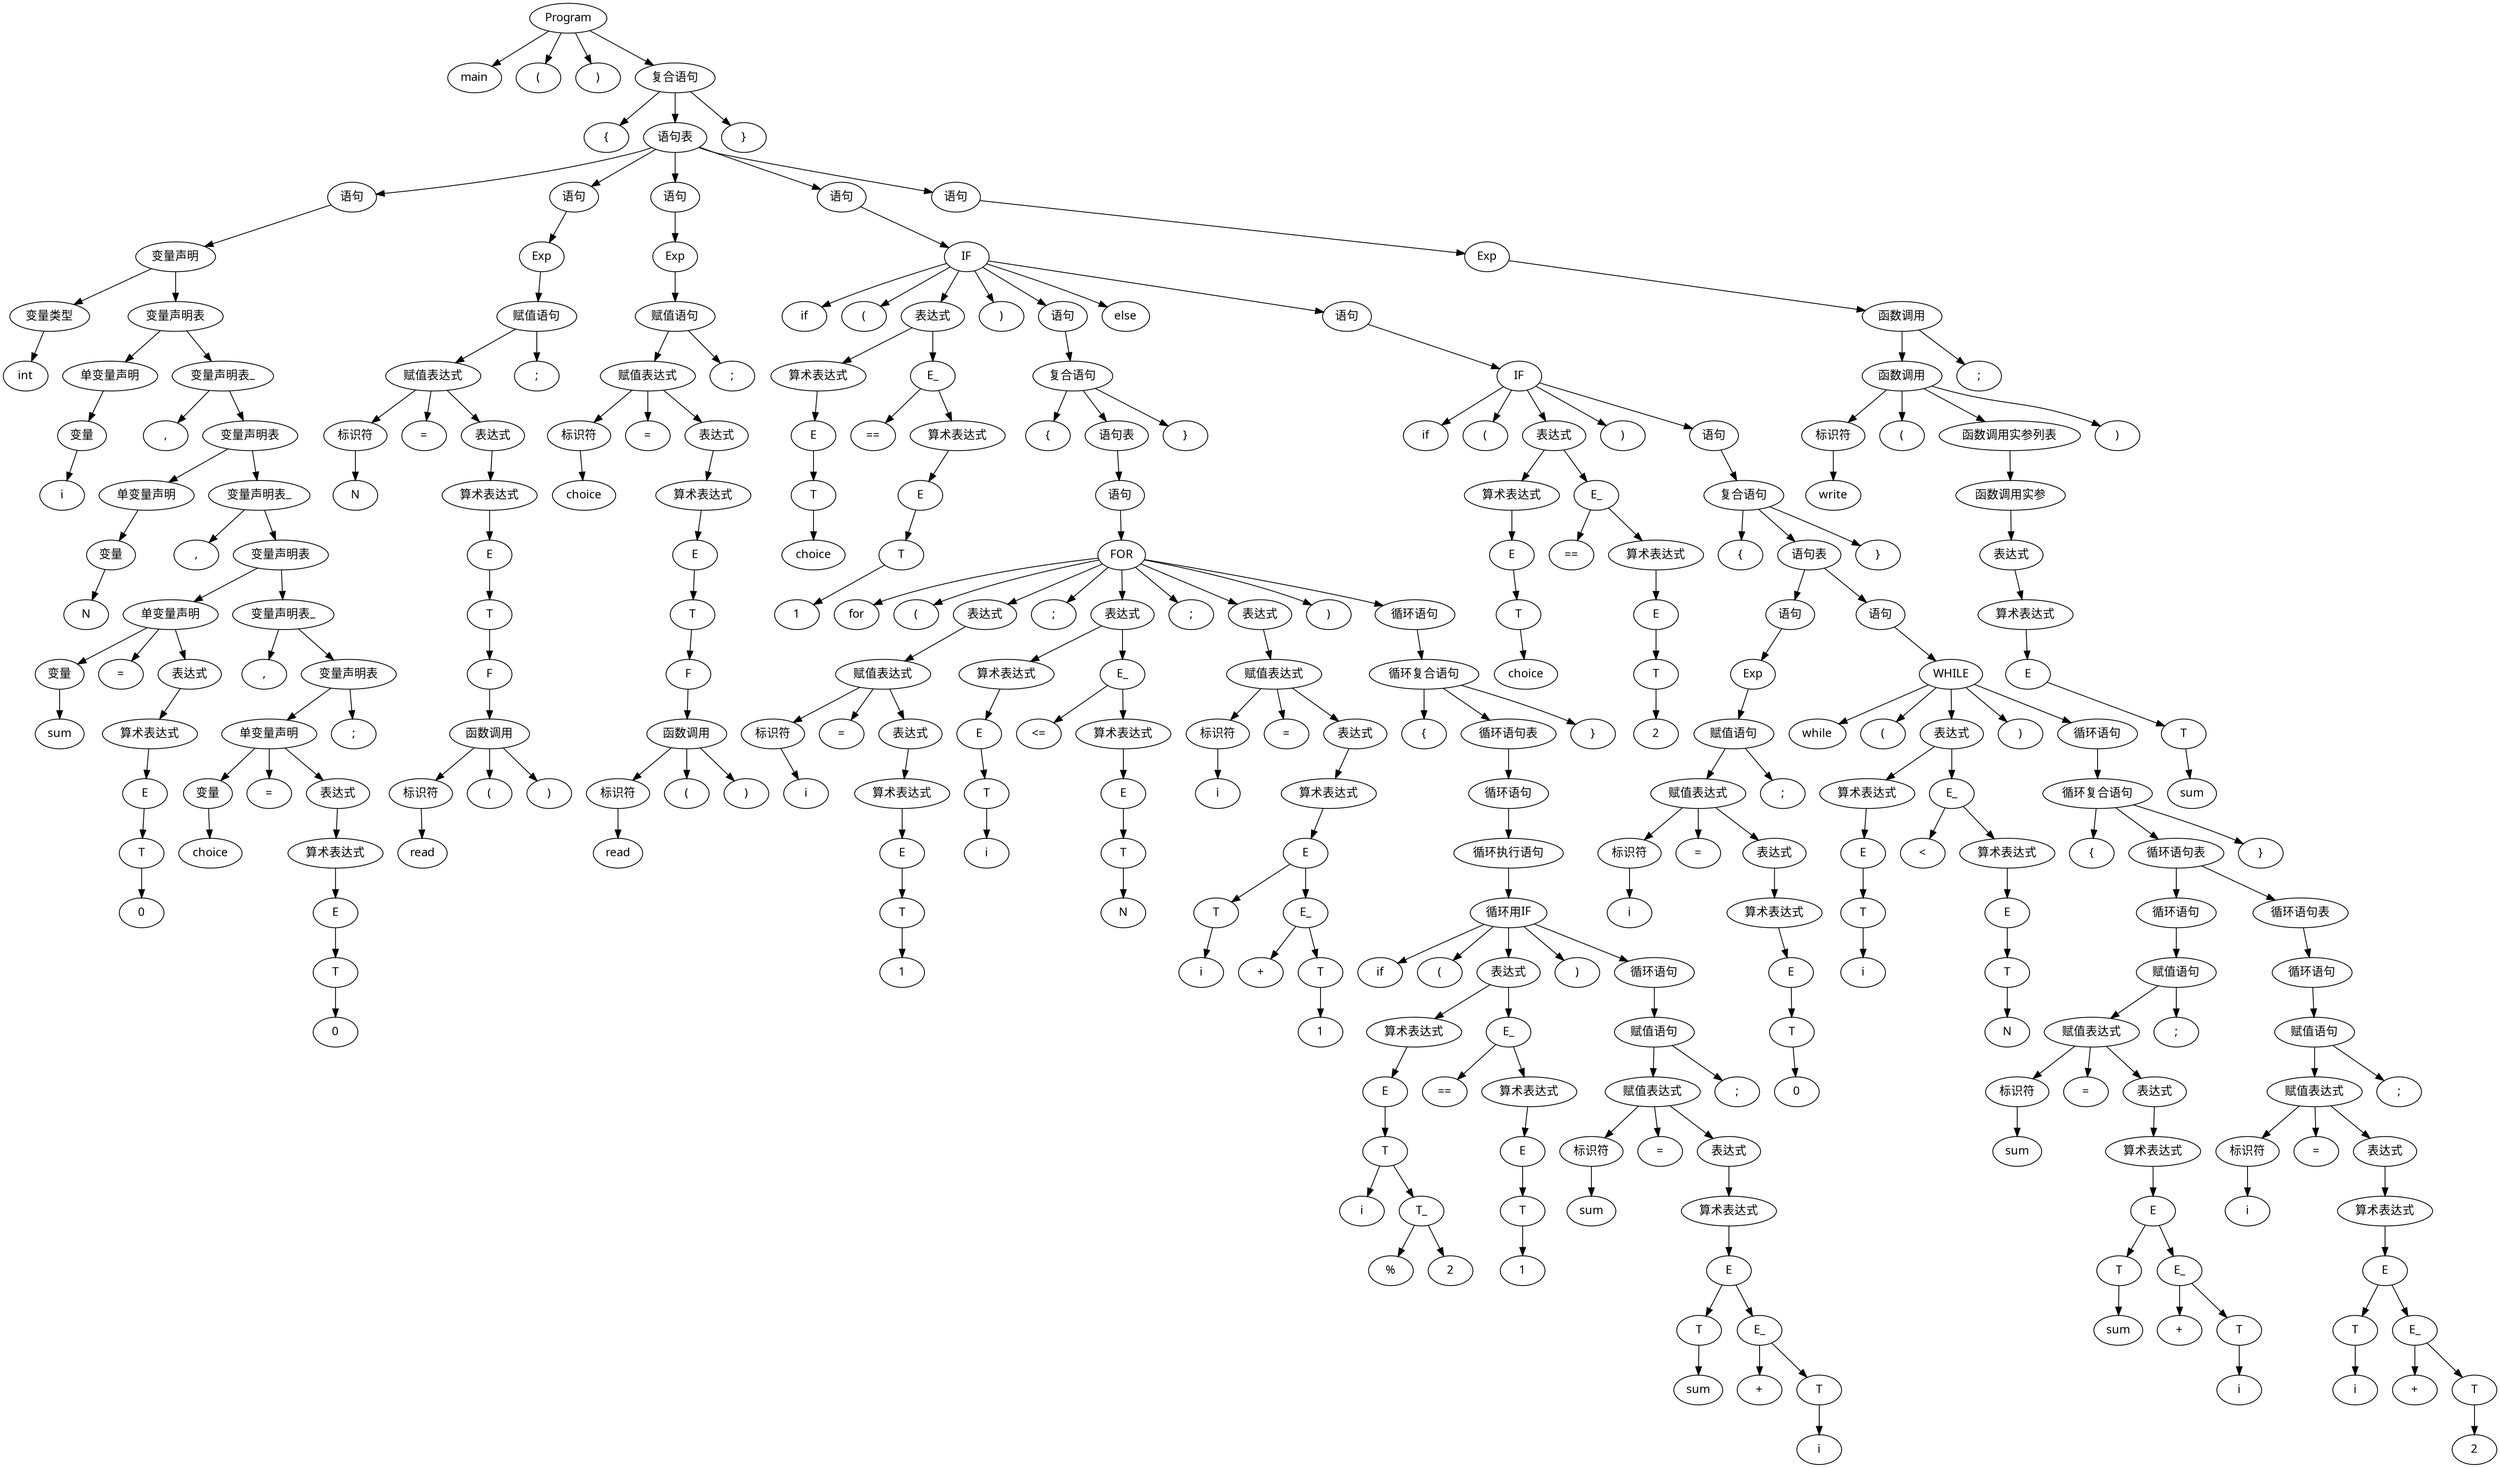// test2.7.txt
digraph {
	node [fontname="Microsoft YaHei"]
	1 [label=Program]
	2 [label=main]
	3 [label="("]
	4 [label=")"]
	5 [label="复合语句"]
	6 [label="{"]
	7 [label="语句表"]
	8 [label="语句"]
	9 [label="变量声明"]
	10 [label="变量类型"]
	11 [label=int]
	12 [label="变量声明表"]
	13 [label="单变量声明"]
	14 [label="变量"]
	15 [label=i]
	16 [label="变量声明表_"]
	17 [label=","]
	18 [label="变量声明表"]
	19 [label="单变量声明"]
	20 [label="变量"]
	21 [label=N]
	22 [label="变量声明表_"]
	23 [label=","]
	24 [label="变量声明表"]
	25 [label="单变量声明"]
	26 [label="变量"]
	27 [label=sum]
	28 [label="="]
	29 [label="表达式"]
	30 [label="算术表达式"]
	31 [label=E]
	32 [label=T]
	33 [label=0]
	34 [label="变量声明表_"]
	35 [label=","]
	36 [label="变量声明表"]
	37 [label="单变量声明"]
	38 [label="变量"]
	39 [label=choice]
	40 [label="="]
	41 [label="表达式"]
	42 [label="算术表达式"]
	43 [label=E]
	44 [label=T]
	45 [label=0]
	46 [label=";"]
	47 [label="语句"]
	48 [label=Exp]
	49 [label="赋值语句"]
	50 [label="赋值表达式"]
	51 [label="标识符"]
	52 [label=N]
	53 [label="="]
	54 [label="表达式"]
	55 [label="算术表达式"]
	56 [label=E]
	57 [label=T]
	58 [label=F]
	59 [label="函数调用"]
	60 [label="标识符"]
	61 [label=read]
	62 [label="("]
	63 [label=")"]
	64 [label=";"]
	65 [label="语句"]
	66 [label=Exp]
	67 [label="赋值语句"]
	68 [label="赋值表达式"]
	69 [label="标识符"]
	70 [label=choice]
	71 [label="="]
	72 [label="表达式"]
	73 [label="算术表达式"]
	74 [label=E]
	75 [label=T]
	76 [label=F]
	77 [label="函数调用"]
	78 [label="标识符"]
	79 [label=read]
	80 [label="("]
	81 [label=")"]
	82 [label=";"]
	83 [label="语句"]
	84 [label=IF]
	85 [label=if]
	86 [label="("]
	87 [label="表达式"]
	88 [label="算术表达式"]
	89 [label=E]
	90 [label=T]
	91 [label=choice]
	92 [label=E_]
	93 [label="=="]
	94 [label="算术表达式"]
	95 [label=E]
	96 [label=T]
	97 [label=1]
	98 [label=")"]
	99 [label="语句"]
	100 [label="复合语句"]
	101 [label="{"]
	102 [label="语句表"]
	103 [label="语句"]
	104 [label=FOR]
	105 [label=for]
	106 [label="("]
	107 [label="表达式"]
	108 [label="赋值表达式"]
	109 [label="标识符"]
	110 [label=i]
	111 [label="="]
	112 [label="表达式"]
	113 [label="算术表达式"]
	114 [label=E]
	115 [label=T]
	116 [label=1]
	117 [label=";"]
	118 [label="表达式"]
	119 [label="算术表达式"]
	120 [label=E]
	121 [label=T]
	122 [label=i]
	123 [label=E_]
	124 [label="<="]
	125 [label="算术表达式"]
	126 [label=E]
	127 [label=T]
	128 [label=N]
	129 [label=";"]
	130 [label="表达式"]
	131 [label="赋值表达式"]
	132 [label="标识符"]
	133 [label=i]
	134 [label="="]
	135 [label="表达式"]
	136 [label="算术表达式"]
	137 [label=E]
	138 [label=T]
	139 [label=i]
	140 [label=E_]
	141 [label="+"]
	142 [label=T]
	143 [label=1]
	144 [label=")"]
	145 [label="循环语句"]
	146 [label="循环复合语句"]
	147 [label="{"]
	148 [label="循环语句表"]
	149 [label="循环语句"]
	150 [label="循环执行语句"]
	151 [label="循环用IF"]
	152 [label=if]
	153 [label="("]
	154 [label="表达式"]
	155 [label="算术表达式"]
	156 [label=E]
	157 [label=T]
	158 [label=i]
	159 [label=T_]
	160 [label="%"]
	161 [label=2]
	162 [label=E_]
	163 [label="=="]
	164 [label="算术表达式"]
	165 [label=E]
	166 [label=T]
	167 [label=1]
	168 [label=")"]
	169 [label="循环语句"]
	170 [label="赋值语句"]
	171 [label="赋值表达式"]
	172 [label="标识符"]
	173 [label=sum]
	174 [label="="]
	175 [label="表达式"]
	176 [label="算术表达式"]
	177 [label=E]
	178 [label=T]
	179 [label=sum]
	180 [label=E_]
	181 [label="+"]
	182 [label=T]
	183 [label=i]
	184 [label=";"]
	185 [label="}"]
	186 [label="}"]
	187 [label=else]
	188 [label="语句"]
	189 [label=IF]
	190 [label=if]
	191 [label="("]
	192 [label="表达式"]
	193 [label="算术表达式"]
	194 [label=E]
	195 [label=T]
	196 [label=choice]
	197 [label=E_]
	198 [label="=="]
	199 [label="算术表达式"]
	200 [label=E]
	201 [label=T]
	202 [label=2]
	203 [label=")"]
	204 [label="语句"]
	205 [label="复合语句"]
	206 [label="{"]
	207 [label="语句表"]
	208 [label="语句"]
	209 [label=Exp]
	210 [label="赋值语句"]
	211 [label="赋值表达式"]
	212 [label="标识符"]
	213 [label=i]
	214 [label="="]
	215 [label="表达式"]
	216 [label="算术表达式"]
	217 [label=E]
	218 [label=T]
	219 [label=0]
	220 [label=";"]
	221 [label="语句"]
	222 [label=WHILE]
	223 [label=while]
	224 [label="("]
	225 [label="表达式"]
	226 [label="算术表达式"]
	227 [label=E]
	228 [label=T]
	229 [label=i]
	230 [label=E_]
	231 [label="<"]
	232 [label="算术表达式"]
	233 [label=E]
	234 [label=T]
	235 [label=N]
	236 [label=")"]
	237 [label="循环语句"]
	238 [label="循环复合语句"]
	239 [label="{"]
	240 [label="循环语句表"]
	241 [label="循环语句"]
	242 [label="赋值语句"]
	243 [label="赋值表达式"]
	244 [label="标识符"]
	245 [label=sum]
	246 [label="="]
	247 [label="表达式"]
	248 [label="算术表达式"]
	249 [label=E]
	250 [label=T]
	251 [label=sum]
	252 [label=E_]
	253 [label="+"]
	254 [label=T]
	255 [label=i]
	256 [label=";"]
	257 [label="循环语句表"]
	258 [label="循环语句"]
	259 [label="赋值语句"]
	260 [label="赋值表达式"]
	261 [label="标识符"]
	262 [label=i]
	263 [label="="]
	264 [label="表达式"]
	265 [label="算术表达式"]
	266 [label=E]
	267 [label=T]
	268 [label=i]
	269 [label=E_]
	270 [label="+"]
	271 [label=T]
	272 [label=2]
	273 [label=";"]
	274 [label="}"]
	275 [label="}"]
	276 [label="语句"]
	277 [label=Exp]
	278 [label="函数调用"]
	279 [label="函数调用"]
	280 [label="标识符"]
	281 [label=write]
	282 [label="("]
	283 [label="函数调用实参列表"]
	284 [label="函数调用实参"]
	285 [label="表达式"]
	286 [label="算术表达式"]
	287 [label=E]
	288 [label=T]
	289 [label=sum]
	290 [label=")"]
	291 [label=";"]
	292 [label="}"]
	1 -> 2
	1 -> 3
	1 -> 4
	1 -> 5
	5 -> 6
	5 -> 7
	7 -> 8
	8 -> 9
	9 -> 10
	10 -> 11
	9 -> 12
	12 -> 13
	13 -> 14
	14 -> 15
	12 -> 16
	16 -> 17
	16 -> 18
	18 -> 19
	19 -> 20
	20 -> 21
	18 -> 22
	22 -> 23
	22 -> 24
	24 -> 25
	25 -> 26
	26 -> 27
	25 -> 28
	25 -> 29
	29 -> 30
	30 -> 31
	31 -> 32
	32 -> 33
	24 -> 34
	34 -> 35
	34 -> 36
	36 -> 37
	37 -> 38
	38 -> 39
	37 -> 40
	37 -> 41
	41 -> 42
	42 -> 43
	43 -> 44
	44 -> 45
	36 -> 46
	7 -> 47
	47 -> 48
	48 -> 49
	49 -> 50
	50 -> 51
	51 -> 52
	50 -> 53
	50 -> 54
	54 -> 55
	55 -> 56
	56 -> 57
	57 -> 58
	58 -> 59
	59 -> 60
	60 -> 61
	59 -> 62
	59 -> 63
	49 -> 64
	7 -> 65
	65 -> 66
	66 -> 67
	67 -> 68
	68 -> 69
	69 -> 70
	68 -> 71
	68 -> 72
	72 -> 73
	73 -> 74
	74 -> 75
	75 -> 76
	76 -> 77
	77 -> 78
	78 -> 79
	77 -> 80
	77 -> 81
	67 -> 82
	7 -> 83
	83 -> 84
	84 -> 85
	84 -> 86
	84 -> 87
	87 -> 88
	88 -> 89
	89 -> 90
	90 -> 91
	87 -> 92
	92 -> 93
	92 -> 94
	94 -> 95
	95 -> 96
	96 -> 97
	84 -> 98
	84 -> 99
	99 -> 100
	100 -> 101
	100 -> 102
	102 -> 103
	103 -> 104
	104 -> 105
	104 -> 106
	104 -> 107
	107 -> 108
	108 -> 109
	109 -> 110
	108 -> 111
	108 -> 112
	112 -> 113
	113 -> 114
	114 -> 115
	115 -> 116
	104 -> 117
	104 -> 118
	118 -> 119
	119 -> 120
	120 -> 121
	121 -> 122
	118 -> 123
	123 -> 124
	123 -> 125
	125 -> 126
	126 -> 127
	127 -> 128
	104 -> 129
	104 -> 130
	130 -> 131
	131 -> 132
	132 -> 133
	131 -> 134
	131 -> 135
	135 -> 136
	136 -> 137
	137 -> 138
	138 -> 139
	137 -> 140
	140 -> 141
	140 -> 142
	142 -> 143
	104 -> 144
	104 -> 145
	145 -> 146
	146 -> 147
	146 -> 148
	148 -> 149
	149 -> 150
	150 -> 151
	151 -> 152
	151 -> 153
	151 -> 154
	154 -> 155
	155 -> 156
	156 -> 157
	157 -> 158
	157 -> 159
	159 -> 160
	159 -> 161
	154 -> 162
	162 -> 163
	162 -> 164
	164 -> 165
	165 -> 166
	166 -> 167
	151 -> 168
	151 -> 169
	169 -> 170
	170 -> 171
	171 -> 172
	172 -> 173
	171 -> 174
	171 -> 175
	175 -> 176
	176 -> 177
	177 -> 178
	178 -> 179
	177 -> 180
	180 -> 181
	180 -> 182
	182 -> 183
	170 -> 184
	146 -> 185
	100 -> 186
	84 -> 187
	84 -> 188
	188 -> 189
	189 -> 190
	189 -> 191
	189 -> 192
	192 -> 193
	193 -> 194
	194 -> 195
	195 -> 196
	192 -> 197
	197 -> 198
	197 -> 199
	199 -> 200
	200 -> 201
	201 -> 202
	189 -> 203
	189 -> 204
	204 -> 205
	205 -> 206
	205 -> 207
	207 -> 208
	208 -> 209
	209 -> 210
	210 -> 211
	211 -> 212
	212 -> 213
	211 -> 214
	211 -> 215
	215 -> 216
	216 -> 217
	217 -> 218
	218 -> 219
	210 -> 220
	207 -> 221
	221 -> 222
	222 -> 223
	222 -> 224
	222 -> 225
	225 -> 226
	226 -> 227
	227 -> 228
	228 -> 229
	225 -> 230
	230 -> 231
	230 -> 232
	232 -> 233
	233 -> 234
	234 -> 235
	222 -> 236
	222 -> 237
	237 -> 238
	238 -> 239
	238 -> 240
	240 -> 241
	241 -> 242
	242 -> 243
	243 -> 244
	244 -> 245
	243 -> 246
	243 -> 247
	247 -> 248
	248 -> 249
	249 -> 250
	250 -> 251
	249 -> 252
	252 -> 253
	252 -> 254
	254 -> 255
	242 -> 256
	240 -> 257
	257 -> 258
	258 -> 259
	259 -> 260
	260 -> 261
	261 -> 262
	260 -> 263
	260 -> 264
	264 -> 265
	265 -> 266
	266 -> 267
	267 -> 268
	266 -> 269
	269 -> 270
	269 -> 271
	271 -> 272
	259 -> 273
	238 -> 274
	205 -> 275
	7 -> 276
	276 -> 277
	277 -> 278
	278 -> 279
	279 -> 280
	280 -> 281
	279 -> 282
	279 -> 283
	283 -> 284
	284 -> 285
	285 -> 286
	286 -> 287
	287 -> 288
	288 -> 289
	279 -> 290
	278 -> 291
	5 -> 292
}
